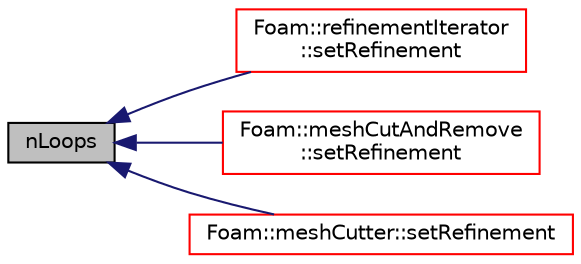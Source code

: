 digraph "nLoops"
{
  bgcolor="transparent";
  edge [fontname="Helvetica",fontsize="10",labelfontname="Helvetica",labelfontsize="10"];
  node [fontname="Helvetica",fontsize="10",shape=record];
  rankdir="LR";
  Node1 [label="nLoops",height=0.2,width=0.4,color="black", fillcolor="grey75", style="filled", fontcolor="black"];
  Node1 -> Node2 [dir="back",color="midnightblue",fontsize="10",style="solid",fontname="Helvetica"];
  Node2 [label="Foam::refinementIterator\l::setRefinement",height=0.2,width=0.4,color="red",URL="$a02115.html#afd8b2c75ae43c5073eece728f11ed02a",tooltip="Try to refine cells in given direction. Constructs intermediate. "];
  Node1 -> Node3 [dir="back",color="midnightblue",fontsize="10",style="solid",fontname="Helvetica"];
  Node3 [label="Foam::meshCutAndRemove\l::setRefinement",height=0.2,width=0.4,color="red",URL="$a01461.html#a5b289474e53287a9460c322f12434dec",tooltip="Do actual cutting with cut description. Inserts mesh changes. "];
  Node1 -> Node4 [dir="back",color="midnightblue",fontsize="10",style="solid",fontname="Helvetica"];
  Node4 [label="Foam::meshCutter::setRefinement",height=0.2,width=0.4,color="red",URL="$a01462.html#ad6964ecaeb84631835d8a4e51bf706bb",tooltip="Do actual cutting with cut description. Inserts mesh changes. "];
}
